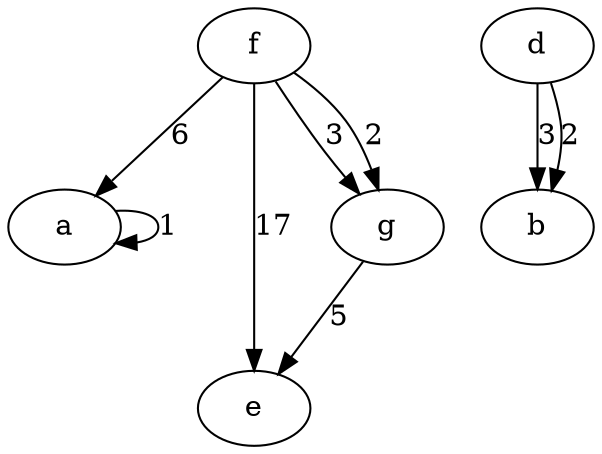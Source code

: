 digraph {
a
a->a [label=1, weight=1]
b
d
d->b [label=3, weight=3]
d->b [label=2, weight=2]
e
f
f->a [label=6, weight=6]
f->e [label=17, weight=17]
f->g [label=3, weight=3]
f->g [label=2, weight=2]
g
g->e [label=5, weight=5]
}